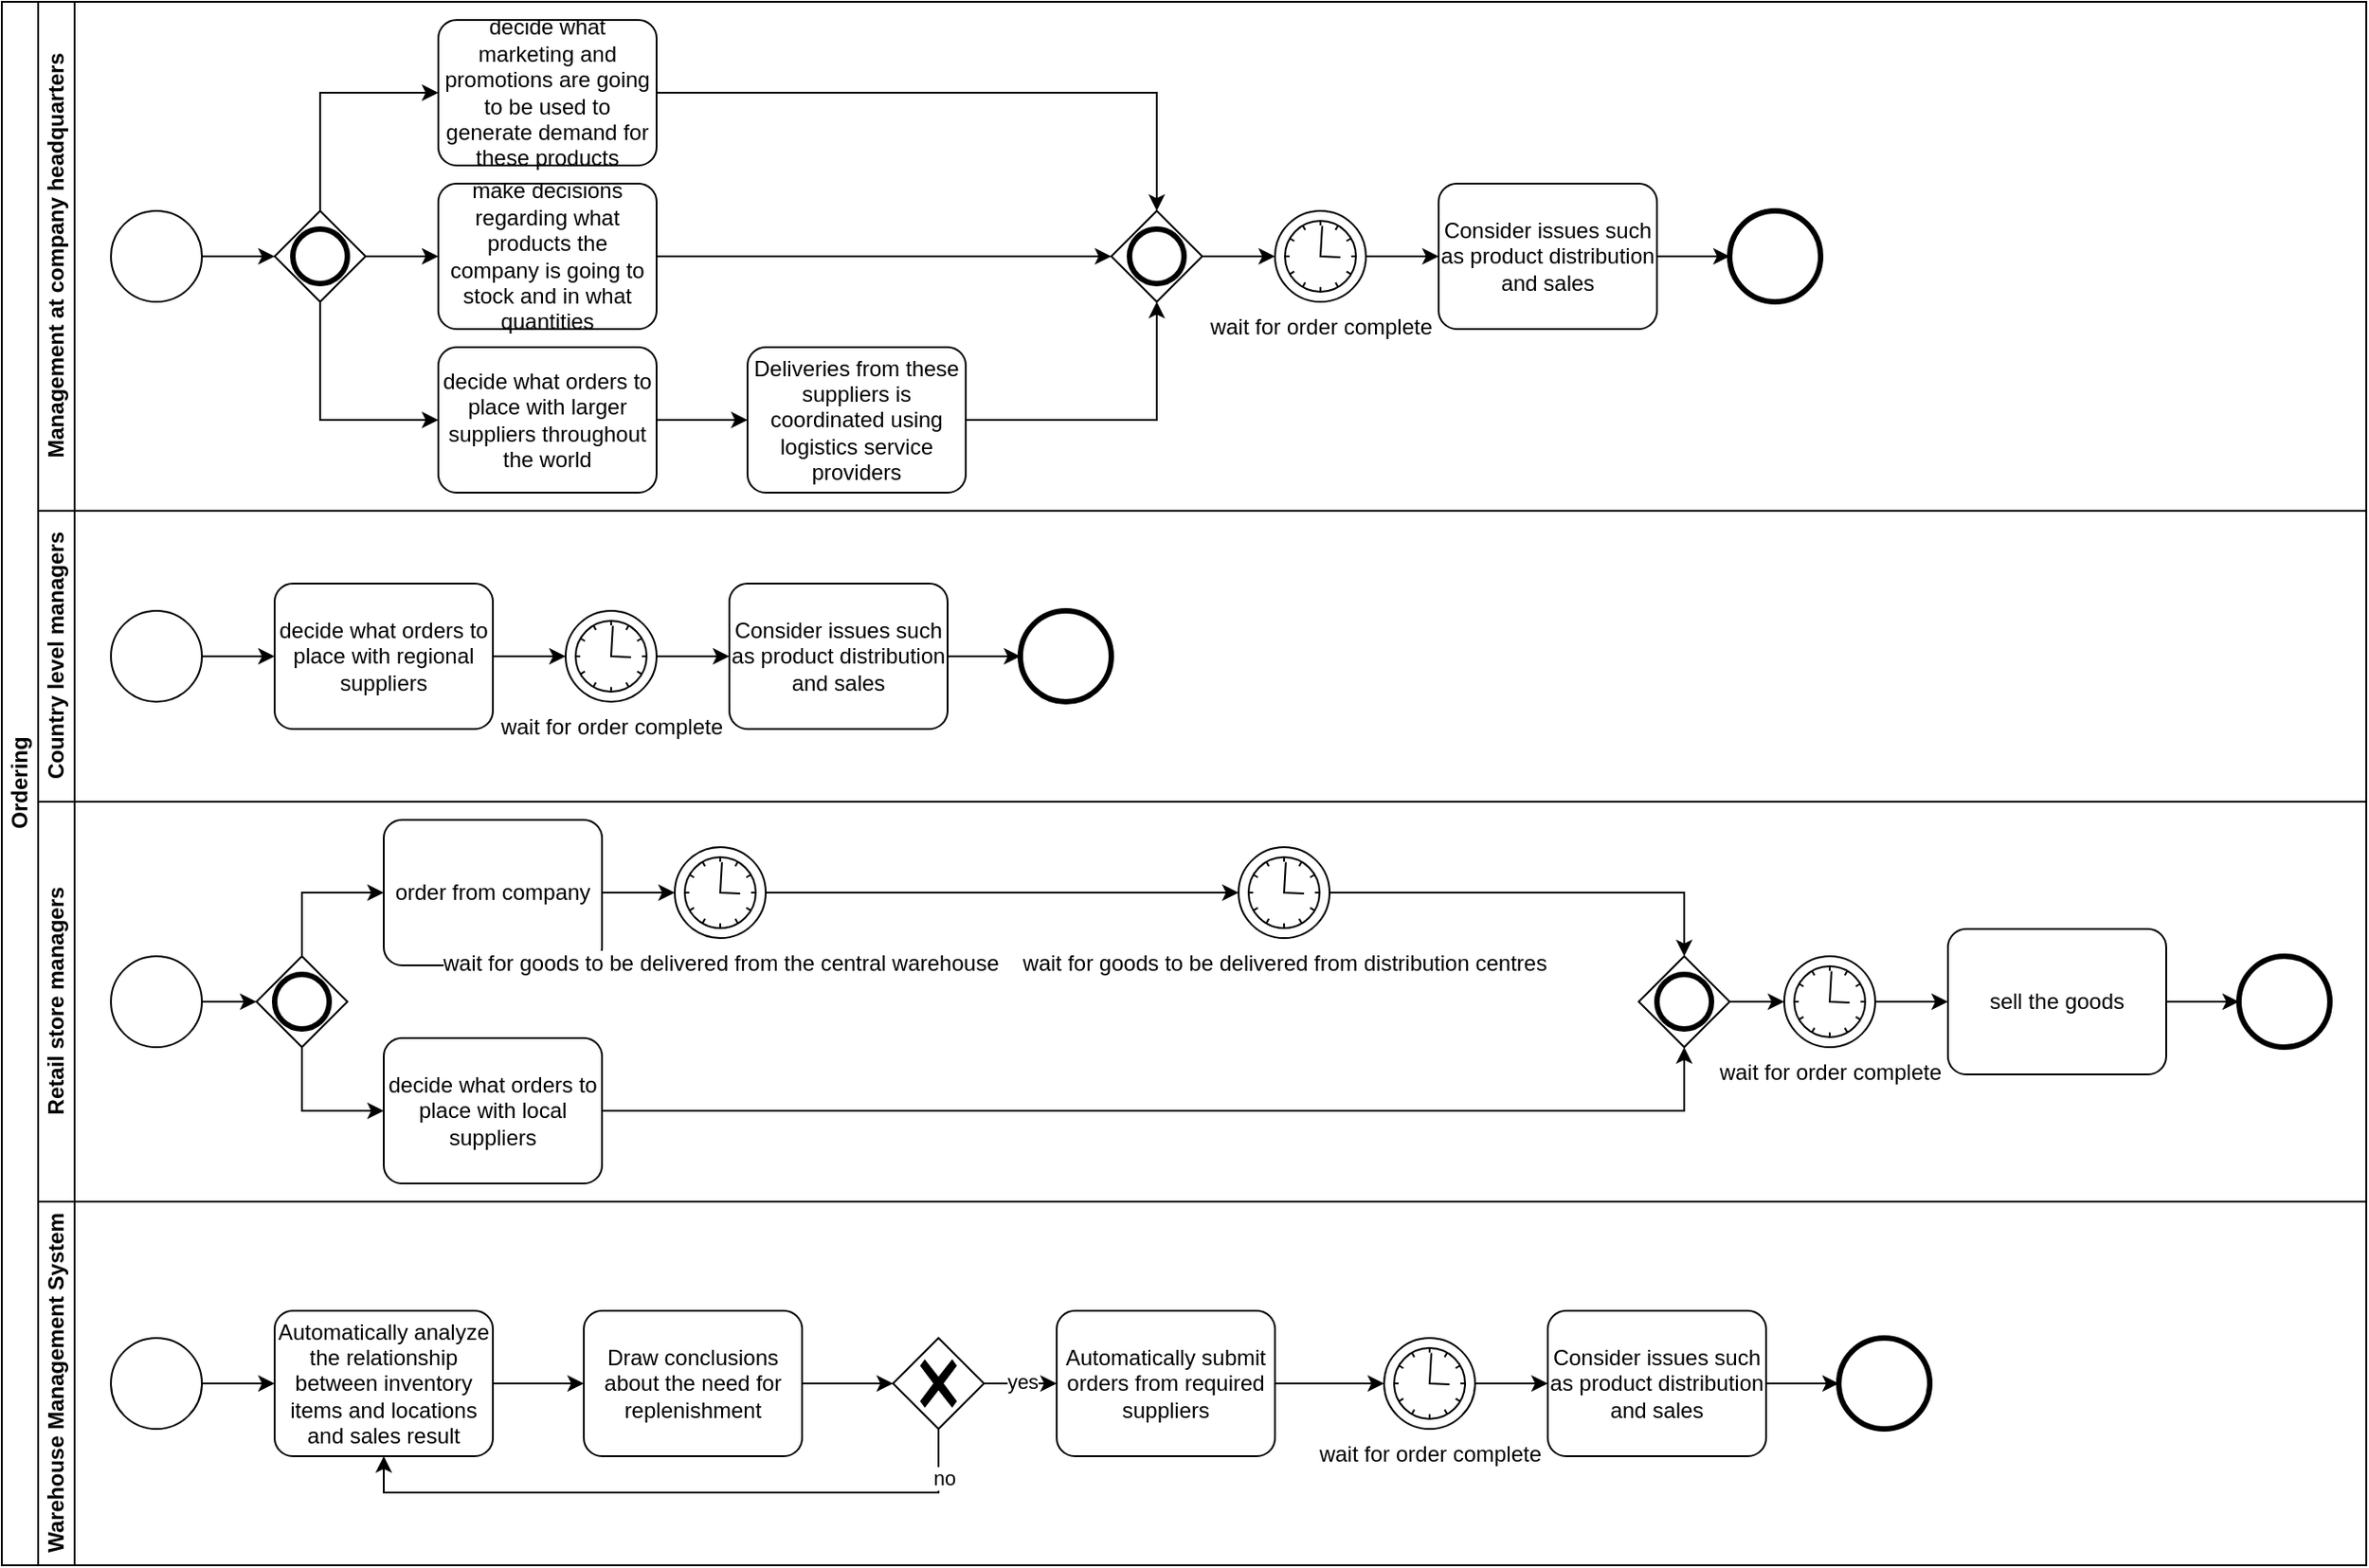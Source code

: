 <mxfile version="20.7.4" type="device"><diagram id="prtHgNgQTEPvFCAcTncT" name="Page-1"><mxGraphModel dx="1578" dy="1058" grid="1" gridSize="10" guides="1" tooltips="1" connect="1" arrows="1" fold="1" page="1" pageScale="1" pageWidth="827" pageHeight="1169" math="0" shadow="0"><root><mxCell id="0"/><mxCell id="1" parent="0"/><mxCell id="dNxyNK7c78bLwvsdeMH5-19" value="Ordering" style="swimlane;html=1;childLayout=stackLayout;resizeParent=1;resizeParentMax=0;horizontal=0;startSize=20;horizontalStack=0;" parent="1" vertex="1"><mxGeometry x="20" y="10" width="1300" height="860" as="geometry"/></mxCell><mxCell id="dNxyNK7c78bLwvsdeMH5-20" value="Management at company headquarters" style="swimlane;html=1;startSize=20;horizontal=0;" parent="dNxyNK7c78bLwvsdeMH5-19" vertex="1"><mxGeometry x="20" width="1280" height="280" as="geometry"/></mxCell><mxCell id="a9WD-MsXqlEqTR5yQKDu-10" style="edgeStyle=orthogonalEdgeStyle;rounded=0;orthogonalLoop=1;jettySize=auto;html=1;" edge="1" parent="dNxyNK7c78bLwvsdeMH5-20" source="jybm4fPGBQml7Ri3tgQ--1" target="a9WD-MsXqlEqTR5yQKDu-9"><mxGeometry relative="1" as="geometry"/></mxCell><mxCell id="jybm4fPGBQml7Ri3tgQ--1" value="" style="points=[[0.145,0.145,0],[0.5,0,0],[0.855,0.145,0],[1,0.5,0],[0.855,0.855,0],[0.5,1,0],[0.145,0.855,0],[0,0.5,0]];shape=mxgraph.bpmn.event;html=1;verticalLabelPosition=bottom;labelBackgroundColor=#ffffff;verticalAlign=top;align=center;perimeter=ellipsePerimeter;outlineConnect=0;aspect=fixed;outline=standard;symbol=general;" parent="dNxyNK7c78bLwvsdeMH5-20" vertex="1"><mxGeometry x="40" y="115" width="50" height="50" as="geometry"/></mxCell><mxCell id="a9WD-MsXqlEqTR5yQKDu-18" style="edgeStyle=orthogonalEdgeStyle;rounded=0;orthogonalLoop=1;jettySize=auto;html=1;entryX=0;entryY=0.5;entryDx=0;entryDy=0;entryPerimeter=0;" edge="1" parent="dNxyNK7c78bLwvsdeMH5-20" source="a9WD-MsXqlEqTR5yQKDu-3" target="a9WD-MsXqlEqTR5yQKDu-16"><mxGeometry relative="1" as="geometry"/></mxCell><mxCell id="a9WD-MsXqlEqTR5yQKDu-3" value="make decisions regarding what products the company is going to stock and in what quantities" style="points=[[0.25,0,0],[0.5,0,0],[0.75,0,0],[1,0.25,0],[1,0.5,0],[1,0.75,0],[0.75,1,0],[0.5,1,0],[0.25,1,0],[0,0.75,0],[0,0.5,0],[0,0.25,0]];shape=mxgraph.bpmn.task;whiteSpace=wrap;rectStyle=rounded;size=10;html=1;taskMarker=abstract;" vertex="1" parent="dNxyNK7c78bLwvsdeMH5-20"><mxGeometry x="220" y="100" width="120" height="80" as="geometry"/></mxCell><mxCell id="a9WD-MsXqlEqTR5yQKDu-17" style="edgeStyle=orthogonalEdgeStyle;rounded=0;orthogonalLoop=1;jettySize=auto;html=1;" edge="1" parent="dNxyNK7c78bLwvsdeMH5-20" source="a9WD-MsXqlEqTR5yQKDu-4" target="a9WD-MsXqlEqTR5yQKDu-16"><mxGeometry relative="1" as="geometry"/></mxCell><mxCell id="a9WD-MsXqlEqTR5yQKDu-4" value="decide what marketing and promotions are going to be used to generate demand for these products" style="points=[[0.25,0,0],[0.5,0,0],[0.75,0,0],[1,0.25,0],[1,0.5,0],[1,0.75,0],[0.75,1,0],[0.5,1,0],[0.25,1,0],[0,0.75,0],[0,0.5,0],[0,0.25,0]];shape=mxgraph.bpmn.task;whiteSpace=wrap;rectStyle=rounded;size=10;html=1;taskMarker=abstract;" vertex="1" parent="dNxyNK7c78bLwvsdeMH5-20"><mxGeometry x="220" y="10" width="120" height="80" as="geometry"/></mxCell><mxCell id="a9WD-MsXqlEqTR5yQKDu-15" style="edgeStyle=orthogonalEdgeStyle;rounded=0;orthogonalLoop=1;jettySize=auto;html=1;" edge="1" parent="dNxyNK7c78bLwvsdeMH5-20" source="a9WD-MsXqlEqTR5yQKDu-7" target="a9WD-MsXqlEqTR5yQKDu-14"><mxGeometry relative="1" as="geometry"/></mxCell><mxCell id="a9WD-MsXqlEqTR5yQKDu-7" value="decide what orders to place with larger suppliers throughout the world" style="points=[[0.25,0,0],[0.5,0,0],[0.75,0,0],[1,0.25,0],[1,0.5,0],[1,0.75,0],[0.75,1,0],[0.5,1,0],[0.25,1,0],[0,0.75,0],[0,0.5,0],[0,0.25,0]];shape=mxgraph.bpmn.task;whiteSpace=wrap;rectStyle=rounded;size=10;html=1;taskMarker=abstract;" vertex="1" parent="dNxyNK7c78bLwvsdeMH5-20"><mxGeometry x="220" y="190" width="120" height="80" as="geometry"/></mxCell><mxCell id="a9WD-MsXqlEqTR5yQKDu-11" style="edgeStyle=orthogonalEdgeStyle;rounded=0;orthogonalLoop=1;jettySize=auto;html=1;" edge="1" parent="dNxyNK7c78bLwvsdeMH5-20" source="a9WD-MsXqlEqTR5yQKDu-9" target="a9WD-MsXqlEqTR5yQKDu-3"><mxGeometry relative="1" as="geometry"/></mxCell><mxCell id="a9WD-MsXqlEqTR5yQKDu-12" style="edgeStyle=orthogonalEdgeStyle;rounded=0;orthogonalLoop=1;jettySize=auto;html=1;entryX=0;entryY=0.5;entryDx=0;entryDy=0;entryPerimeter=0;exitX=0.5;exitY=0;exitDx=0;exitDy=0;exitPerimeter=0;" edge="1" parent="dNxyNK7c78bLwvsdeMH5-20" source="a9WD-MsXqlEqTR5yQKDu-9" target="a9WD-MsXqlEqTR5yQKDu-4"><mxGeometry relative="1" as="geometry"/></mxCell><mxCell id="a9WD-MsXqlEqTR5yQKDu-13" style="edgeStyle=orthogonalEdgeStyle;rounded=0;orthogonalLoop=1;jettySize=auto;html=1;entryX=0;entryY=0.5;entryDx=0;entryDy=0;entryPerimeter=0;exitX=0.5;exitY=1;exitDx=0;exitDy=0;exitPerimeter=0;" edge="1" parent="dNxyNK7c78bLwvsdeMH5-20" source="a9WD-MsXqlEqTR5yQKDu-9" target="a9WD-MsXqlEqTR5yQKDu-7"><mxGeometry relative="1" as="geometry"/></mxCell><mxCell id="a9WD-MsXqlEqTR5yQKDu-9" value="" style="points=[[0.25,0.25,0],[0.5,0,0],[0.75,0.25,0],[1,0.5,0],[0.75,0.75,0],[0.5,1,0],[0.25,0.75,0],[0,0.5,0]];shape=mxgraph.bpmn.gateway2;html=1;verticalLabelPosition=bottom;labelBackgroundColor=#ffffff;verticalAlign=top;align=center;perimeter=rhombusPerimeter;outlineConnect=0;outline=end;symbol=general;" vertex="1" parent="dNxyNK7c78bLwvsdeMH5-20"><mxGeometry x="130" y="115" width="50" height="50" as="geometry"/></mxCell><mxCell id="a9WD-MsXqlEqTR5yQKDu-19" style="edgeStyle=orthogonalEdgeStyle;rounded=0;orthogonalLoop=1;jettySize=auto;html=1;entryX=0.5;entryY=1;entryDx=0;entryDy=0;entryPerimeter=0;" edge="1" parent="dNxyNK7c78bLwvsdeMH5-20" source="a9WD-MsXqlEqTR5yQKDu-14" target="a9WD-MsXqlEqTR5yQKDu-16"><mxGeometry relative="1" as="geometry"/></mxCell><mxCell id="a9WD-MsXqlEqTR5yQKDu-14" value="Deliveries from these suppliers is coordinated using logistics service providers" style="points=[[0.25,0,0],[0.5,0,0],[0.75,0,0],[1,0.25,0],[1,0.5,0],[1,0.75,0],[0.75,1,0],[0.5,1,0],[0.25,1,0],[0,0.75,0],[0,0.5,0],[0,0.25,0]];shape=mxgraph.bpmn.task;whiteSpace=wrap;rectStyle=rounded;size=10;html=1;taskMarker=abstract;" vertex="1" parent="dNxyNK7c78bLwvsdeMH5-20"><mxGeometry x="390" y="190" width="120" height="80" as="geometry"/></mxCell><mxCell id="a9WD-MsXqlEqTR5yQKDu-22" style="edgeStyle=orthogonalEdgeStyle;rounded=0;orthogonalLoop=1;jettySize=auto;html=1;" edge="1" parent="dNxyNK7c78bLwvsdeMH5-20" source="a9WD-MsXqlEqTR5yQKDu-16" target="a9WD-MsXqlEqTR5yQKDu-21"><mxGeometry relative="1" as="geometry"/></mxCell><mxCell id="a9WD-MsXqlEqTR5yQKDu-16" value="" style="points=[[0.25,0.25,0],[0.5,0,0],[0.75,0.25,0],[1,0.5,0],[0.75,0.75,0],[0.5,1,0],[0.25,0.75,0],[0,0.5,0]];shape=mxgraph.bpmn.gateway2;html=1;verticalLabelPosition=bottom;labelBackgroundColor=#ffffff;verticalAlign=top;align=center;perimeter=rhombusPerimeter;outlineConnect=0;outline=end;symbol=general;" vertex="1" parent="dNxyNK7c78bLwvsdeMH5-20"><mxGeometry x="590" y="115" width="50" height="50" as="geometry"/></mxCell><mxCell id="a9WD-MsXqlEqTR5yQKDu-24" style="edgeStyle=orthogonalEdgeStyle;rounded=0;orthogonalLoop=1;jettySize=auto;html=1;" edge="1" parent="dNxyNK7c78bLwvsdeMH5-20" source="a9WD-MsXqlEqTR5yQKDu-21" target="a9WD-MsXqlEqTR5yQKDu-23"><mxGeometry relative="1" as="geometry"/></mxCell><mxCell id="a9WD-MsXqlEqTR5yQKDu-21" value="wait for order complete" style="points=[[0.145,0.145,0],[0.5,0,0],[0.855,0.145,0],[1,0.5,0],[0.855,0.855,0],[0.5,1,0],[0.145,0.855,0],[0,0.5,0]];shape=mxgraph.bpmn.event;html=1;verticalLabelPosition=bottom;labelBackgroundColor=#ffffff;verticalAlign=top;align=center;perimeter=ellipsePerimeter;outlineConnect=0;aspect=fixed;outline=standard;symbol=timer;" vertex="1" parent="dNxyNK7c78bLwvsdeMH5-20"><mxGeometry x="680" y="115" width="50" height="50" as="geometry"/></mxCell><mxCell id="a9WD-MsXqlEqTR5yQKDu-26" style="edgeStyle=orthogonalEdgeStyle;rounded=0;orthogonalLoop=1;jettySize=auto;html=1;" edge="1" parent="dNxyNK7c78bLwvsdeMH5-20" source="a9WD-MsXqlEqTR5yQKDu-23" target="a9WD-MsXqlEqTR5yQKDu-25"><mxGeometry relative="1" as="geometry"/></mxCell><mxCell id="a9WD-MsXqlEqTR5yQKDu-23" value="Consider issues such as product distribution and sales" style="points=[[0.25,0,0],[0.5,0,0],[0.75,0,0],[1,0.25,0],[1,0.5,0],[1,0.75,0],[0.75,1,0],[0.5,1,0],[0.25,1,0],[0,0.75,0],[0,0.5,0],[0,0.25,0]];shape=mxgraph.bpmn.task;whiteSpace=wrap;rectStyle=rounded;size=10;html=1;taskMarker=abstract;" vertex="1" parent="dNxyNK7c78bLwvsdeMH5-20"><mxGeometry x="770" y="100" width="120" height="80" as="geometry"/></mxCell><mxCell id="a9WD-MsXqlEqTR5yQKDu-25" value="" style="points=[[0.145,0.145,0],[0.5,0,0],[0.855,0.145,0],[1,0.5,0],[0.855,0.855,0],[0.5,1,0],[0.145,0.855,0],[0,0.5,0]];shape=mxgraph.bpmn.event;html=1;verticalLabelPosition=bottom;labelBackgroundColor=#ffffff;verticalAlign=top;align=center;perimeter=ellipsePerimeter;outlineConnect=0;aspect=fixed;outline=end;symbol=terminate2;" vertex="1" parent="dNxyNK7c78bLwvsdeMH5-20"><mxGeometry x="930" y="115" width="50" height="50" as="geometry"/></mxCell><mxCell id="dNxyNK7c78bLwvsdeMH5-21" value="Country level managers" style="swimlane;html=1;startSize=20;horizontal=0;" parent="dNxyNK7c78bLwvsdeMH5-19" vertex="1"><mxGeometry x="20" y="280" width="1280" height="160" as="geometry"/></mxCell><mxCell id="a9WD-MsXqlEqTR5yQKDu-29" style="edgeStyle=orthogonalEdgeStyle;rounded=0;orthogonalLoop=1;jettySize=auto;html=1;" edge="1" parent="dNxyNK7c78bLwvsdeMH5-21" source="a9WD-MsXqlEqTR5yQKDu-27" target="a9WD-MsXqlEqTR5yQKDu-28"><mxGeometry relative="1" as="geometry"/></mxCell><mxCell id="a9WD-MsXqlEqTR5yQKDu-27" value="" style="points=[[0.145,0.145,0],[0.5,0,0],[0.855,0.145,0],[1,0.5,0],[0.855,0.855,0],[0.5,1,0],[0.145,0.855,0],[0,0.5,0]];shape=mxgraph.bpmn.event;html=1;verticalLabelPosition=bottom;labelBackgroundColor=#ffffff;verticalAlign=top;align=center;perimeter=ellipsePerimeter;outlineConnect=0;aspect=fixed;outline=standard;symbol=general;" vertex="1" parent="dNxyNK7c78bLwvsdeMH5-21"><mxGeometry x="40" y="55" width="50" height="50" as="geometry"/></mxCell><mxCell id="a9WD-MsXqlEqTR5yQKDu-42" style="edgeStyle=orthogonalEdgeStyle;rounded=0;orthogonalLoop=1;jettySize=auto;html=1;" edge="1" parent="dNxyNK7c78bLwvsdeMH5-21" source="a9WD-MsXqlEqTR5yQKDu-28" target="a9WD-MsXqlEqTR5yQKDu-38"><mxGeometry relative="1" as="geometry"/></mxCell><mxCell id="a9WD-MsXqlEqTR5yQKDu-28" value="decide what orders to place with regional suppliers" style="points=[[0.25,0,0],[0.5,0,0],[0.75,0,0],[1,0.25,0],[1,0.5,0],[1,0.75,0],[0.75,1,0],[0.5,1,0],[0.25,1,0],[0,0.75,0],[0,0.5,0],[0,0.25,0]];shape=mxgraph.bpmn.task;whiteSpace=wrap;rectStyle=rounded;size=10;html=1;taskMarker=abstract;" vertex="1" parent="dNxyNK7c78bLwvsdeMH5-21"><mxGeometry x="130" y="40" width="120" height="80" as="geometry"/></mxCell><mxCell id="a9WD-MsXqlEqTR5yQKDu-38" value="wait for order complete" style="points=[[0.145,0.145,0],[0.5,0,0],[0.855,0.145,0],[1,0.5,0],[0.855,0.855,0],[0.5,1,0],[0.145,0.855,0],[0,0.5,0]];shape=mxgraph.bpmn.event;html=1;verticalLabelPosition=bottom;labelBackgroundColor=#ffffff;verticalAlign=top;align=center;perimeter=ellipsePerimeter;outlineConnect=0;aspect=fixed;outline=standard;symbol=timer;" vertex="1" parent="dNxyNK7c78bLwvsdeMH5-21"><mxGeometry x="290" y="55" width="50" height="50" as="geometry"/></mxCell><mxCell id="a9WD-MsXqlEqTR5yQKDu-40" value="Consider issues such as product distribution and sales" style="points=[[0.25,0,0],[0.5,0,0],[0.75,0,0],[1,0.25,0],[1,0.5,0],[1,0.75,0],[0.75,1,0],[0.5,1,0],[0.25,1,0],[0,0.75,0],[0,0.5,0],[0,0.25,0]];shape=mxgraph.bpmn.task;whiteSpace=wrap;rectStyle=rounded;size=10;html=1;taskMarker=abstract;" vertex="1" parent="dNxyNK7c78bLwvsdeMH5-21"><mxGeometry x="380" y="40" width="120" height="80" as="geometry"/></mxCell><mxCell id="a9WD-MsXqlEqTR5yQKDu-37" style="edgeStyle=orthogonalEdgeStyle;rounded=0;orthogonalLoop=1;jettySize=auto;html=1;" edge="1" parent="dNxyNK7c78bLwvsdeMH5-21" source="a9WD-MsXqlEqTR5yQKDu-38" target="a9WD-MsXqlEqTR5yQKDu-40"><mxGeometry relative="1" as="geometry"/></mxCell><mxCell id="a9WD-MsXqlEqTR5yQKDu-41" value="" style="points=[[0.145,0.145,0],[0.5,0,0],[0.855,0.145,0],[1,0.5,0],[0.855,0.855,0],[0.5,1,0],[0.145,0.855,0],[0,0.5,0]];shape=mxgraph.bpmn.event;html=1;verticalLabelPosition=bottom;labelBackgroundColor=#ffffff;verticalAlign=top;align=center;perimeter=ellipsePerimeter;outlineConnect=0;aspect=fixed;outline=end;symbol=terminate2;" vertex="1" parent="dNxyNK7c78bLwvsdeMH5-21"><mxGeometry x="540" y="55" width="50" height="50" as="geometry"/></mxCell><mxCell id="a9WD-MsXqlEqTR5yQKDu-39" style="edgeStyle=orthogonalEdgeStyle;rounded=0;orthogonalLoop=1;jettySize=auto;html=1;" edge="1" parent="dNxyNK7c78bLwvsdeMH5-21" source="a9WD-MsXqlEqTR5yQKDu-40" target="a9WD-MsXqlEqTR5yQKDu-41"><mxGeometry relative="1" as="geometry"/></mxCell><mxCell id="a9WD-MsXqlEqTR5yQKDu-1" value="Retail store managers" style="swimlane;html=1;startSize=20;horizontal=0;" vertex="1" parent="dNxyNK7c78bLwvsdeMH5-19"><mxGeometry x="20" y="440" width="1280" height="220" as="geometry"/></mxCell><mxCell id="a9WD-MsXqlEqTR5yQKDu-54" style="edgeStyle=orthogonalEdgeStyle;rounded=0;orthogonalLoop=1;jettySize=auto;html=1;" edge="1" parent="a9WD-MsXqlEqTR5yQKDu-1" source="a9WD-MsXqlEqTR5yQKDu-44" target="a9WD-MsXqlEqTR5yQKDu-52"><mxGeometry relative="1" as="geometry"/></mxCell><mxCell id="a9WD-MsXqlEqTR5yQKDu-44" value="" style="points=[[0.145,0.145,0],[0.5,0,0],[0.855,0.145,0],[1,0.5,0],[0.855,0.855,0],[0.5,1,0],[0.145,0.855,0],[0,0.5,0]];shape=mxgraph.bpmn.event;html=1;verticalLabelPosition=bottom;labelBackgroundColor=#ffffff;verticalAlign=top;align=center;perimeter=ellipsePerimeter;outlineConnect=0;aspect=fixed;outline=standard;symbol=general;" vertex="1" parent="a9WD-MsXqlEqTR5yQKDu-1"><mxGeometry x="40" y="85" width="50" height="50" as="geometry"/></mxCell><mxCell id="a9WD-MsXqlEqTR5yQKDu-46" value="decide what orders to place with local suppliers" style="points=[[0.25,0,0],[0.5,0,0],[0.75,0,0],[1,0.25,0],[1,0.5,0],[1,0.75,0],[0.75,1,0],[0.5,1,0],[0.25,1,0],[0,0.75,0],[0,0.5,0],[0,0.25,0]];shape=mxgraph.bpmn.task;whiteSpace=wrap;rectStyle=rounded;size=10;html=1;taskMarker=abstract;" vertex="1" parent="a9WD-MsXqlEqTR5yQKDu-1"><mxGeometry x="190" y="130" width="120" height="80" as="geometry"/></mxCell><mxCell id="a9WD-MsXqlEqTR5yQKDu-47" value="wait for order complete" style="points=[[0.145,0.145,0],[0.5,0,0],[0.855,0.145,0],[1,0.5,0],[0.855,0.855,0],[0.5,1,0],[0.145,0.855,0],[0,0.5,0]];shape=mxgraph.bpmn.event;html=1;verticalLabelPosition=bottom;labelBackgroundColor=#ffffff;verticalAlign=top;align=center;perimeter=ellipsePerimeter;outlineConnect=0;aspect=fixed;outline=standard;symbol=timer;" vertex="1" parent="a9WD-MsXqlEqTR5yQKDu-1"><mxGeometry x="960" y="85" width="50" height="50" as="geometry"/></mxCell><mxCell id="a9WD-MsXqlEqTR5yQKDu-45" style="edgeStyle=orthogonalEdgeStyle;rounded=0;orthogonalLoop=1;jettySize=auto;html=1;entryX=0.5;entryY=1;entryDx=0;entryDy=0;entryPerimeter=0;" edge="1" parent="a9WD-MsXqlEqTR5yQKDu-1" source="a9WD-MsXqlEqTR5yQKDu-46" target="a9WD-MsXqlEqTR5yQKDu-61"><mxGeometry relative="1" as="geometry"/></mxCell><mxCell id="a9WD-MsXqlEqTR5yQKDu-48" value="sell the goods" style="points=[[0.25,0,0],[0.5,0,0],[0.75,0,0],[1,0.25,0],[1,0.5,0],[1,0.75,0],[0.75,1,0],[0.5,1,0],[0.25,1,0],[0,0.75,0],[0,0.5,0],[0,0.25,0]];shape=mxgraph.bpmn.task;whiteSpace=wrap;rectStyle=rounded;size=10;html=1;taskMarker=abstract;" vertex="1" parent="a9WD-MsXqlEqTR5yQKDu-1"><mxGeometry x="1050" y="70" width="120" height="80" as="geometry"/></mxCell><mxCell id="a9WD-MsXqlEqTR5yQKDu-49" style="edgeStyle=orthogonalEdgeStyle;rounded=0;orthogonalLoop=1;jettySize=auto;html=1;" edge="1" parent="a9WD-MsXqlEqTR5yQKDu-1" source="a9WD-MsXqlEqTR5yQKDu-47" target="a9WD-MsXqlEqTR5yQKDu-48"><mxGeometry relative="1" as="geometry"/></mxCell><mxCell id="a9WD-MsXqlEqTR5yQKDu-50" value="" style="points=[[0.145,0.145,0],[0.5,0,0],[0.855,0.145,0],[1,0.5,0],[0.855,0.855,0],[0.5,1,0],[0.145,0.855,0],[0,0.5,0]];shape=mxgraph.bpmn.event;html=1;verticalLabelPosition=bottom;labelBackgroundColor=#ffffff;verticalAlign=top;align=center;perimeter=ellipsePerimeter;outlineConnect=0;aspect=fixed;outline=end;symbol=terminate2;" vertex="1" parent="a9WD-MsXqlEqTR5yQKDu-1"><mxGeometry x="1210" y="85" width="50" height="50" as="geometry"/></mxCell><mxCell id="a9WD-MsXqlEqTR5yQKDu-51" style="edgeStyle=orthogonalEdgeStyle;rounded=0;orthogonalLoop=1;jettySize=auto;html=1;" edge="1" parent="a9WD-MsXqlEqTR5yQKDu-1" source="a9WD-MsXqlEqTR5yQKDu-48" target="a9WD-MsXqlEqTR5yQKDu-50"><mxGeometry relative="1" as="geometry"/></mxCell><mxCell id="a9WD-MsXqlEqTR5yQKDu-55" style="edgeStyle=orthogonalEdgeStyle;rounded=0;orthogonalLoop=1;jettySize=auto;html=1;entryX=0;entryY=0.5;entryDx=0;entryDy=0;entryPerimeter=0;exitX=0.5;exitY=1;exitDx=0;exitDy=0;exitPerimeter=0;" edge="1" parent="a9WD-MsXqlEqTR5yQKDu-1" source="a9WD-MsXqlEqTR5yQKDu-52" target="a9WD-MsXqlEqTR5yQKDu-46"><mxGeometry relative="1" as="geometry"/></mxCell><mxCell id="a9WD-MsXqlEqTR5yQKDu-59" style="edgeStyle=orthogonalEdgeStyle;rounded=0;orthogonalLoop=1;jettySize=auto;html=1;entryX=0;entryY=0.5;entryDx=0;entryDy=0;entryPerimeter=0;exitX=0.5;exitY=0;exitDx=0;exitDy=0;exitPerimeter=0;" edge="1" parent="a9WD-MsXqlEqTR5yQKDu-1" source="a9WD-MsXqlEqTR5yQKDu-52" target="a9WD-MsXqlEqTR5yQKDu-58"><mxGeometry relative="1" as="geometry"/></mxCell><mxCell id="a9WD-MsXqlEqTR5yQKDu-52" value="" style="points=[[0.25,0.25,0],[0.5,0,0],[0.75,0.25,0],[1,0.5,0],[0.75,0.75,0],[0.5,1,0],[0.25,0.75,0],[0,0.5,0]];shape=mxgraph.bpmn.gateway2;html=1;verticalLabelPosition=bottom;labelBackgroundColor=#ffffff;verticalAlign=top;align=center;perimeter=rhombusPerimeter;outlineConnect=0;outline=end;symbol=general;" vertex="1" parent="a9WD-MsXqlEqTR5yQKDu-1"><mxGeometry x="120" y="85" width="50" height="50" as="geometry"/></mxCell><mxCell id="a9WD-MsXqlEqTR5yQKDu-66" style="edgeStyle=orthogonalEdgeStyle;rounded=0;orthogonalLoop=1;jettySize=auto;html=1;entryX=0;entryY=0.5;entryDx=0;entryDy=0;entryPerimeter=0;" edge="1" parent="a9WD-MsXqlEqTR5yQKDu-1" source="a9WD-MsXqlEqTR5yQKDu-58" target="a9WD-MsXqlEqTR5yQKDu-65"><mxGeometry relative="1" as="geometry"/></mxCell><mxCell id="a9WD-MsXqlEqTR5yQKDu-58" value="order from company" style="points=[[0.25,0,0],[0.5,0,0],[0.75,0,0],[1,0.25,0],[1,0.5,0],[1,0.75,0],[0.75,1,0],[0.5,1,0],[0.25,1,0],[0,0.75,0],[0,0.5,0],[0,0.25,0]];shape=mxgraph.bpmn.task;whiteSpace=wrap;rectStyle=rounded;size=10;html=1;taskMarker=abstract;" vertex="1" parent="a9WD-MsXqlEqTR5yQKDu-1"><mxGeometry x="190" y="10" width="120" height="80" as="geometry"/></mxCell><mxCell id="a9WD-MsXqlEqTR5yQKDu-63" style="edgeStyle=orthogonalEdgeStyle;rounded=0;orthogonalLoop=1;jettySize=auto;html=1;" edge="1" parent="a9WD-MsXqlEqTR5yQKDu-1" source="a9WD-MsXqlEqTR5yQKDu-61" target="a9WD-MsXqlEqTR5yQKDu-47"><mxGeometry relative="1" as="geometry"/></mxCell><mxCell id="a9WD-MsXqlEqTR5yQKDu-61" value="" style="points=[[0.25,0.25,0],[0.5,0,0],[0.75,0.25,0],[1,0.5,0],[0.75,0.75,0],[0.5,1,0],[0.25,0.75,0],[0,0.5,0]];shape=mxgraph.bpmn.gateway2;html=1;verticalLabelPosition=bottom;labelBackgroundColor=#ffffff;verticalAlign=top;align=center;perimeter=rhombusPerimeter;outlineConnect=0;outline=end;symbol=general;" vertex="1" parent="a9WD-MsXqlEqTR5yQKDu-1"><mxGeometry x="880" y="85" width="50" height="50" as="geometry"/></mxCell><mxCell id="a9WD-MsXqlEqTR5yQKDu-65" value="wait for&amp;nbsp;goods to be delivered from the central warehouse" style="points=[[0.145,0.145,0],[0.5,0,0],[0.855,0.145,0],[1,0.5,0],[0.855,0.855,0],[0.5,1,0],[0.145,0.855,0],[0,0.5,0]];shape=mxgraph.bpmn.event;html=1;verticalLabelPosition=bottom;labelBackgroundColor=#ffffff;verticalAlign=top;align=center;perimeter=ellipsePerimeter;outlineConnect=0;aspect=fixed;outline=standard;symbol=timer;" vertex="1" parent="a9WD-MsXqlEqTR5yQKDu-1"><mxGeometry x="350" y="25" width="50" height="50" as="geometry"/></mxCell><mxCell id="a9WD-MsXqlEqTR5yQKDu-69" style="edgeStyle=orthogonalEdgeStyle;rounded=0;orthogonalLoop=1;jettySize=auto;html=1;entryX=0.5;entryY=0;entryDx=0;entryDy=0;entryPerimeter=0;" edge="1" parent="a9WD-MsXqlEqTR5yQKDu-1" source="a9WD-MsXqlEqTR5yQKDu-68" target="a9WD-MsXqlEqTR5yQKDu-61"><mxGeometry relative="1" as="geometry"/></mxCell><mxCell id="a9WD-MsXqlEqTR5yQKDu-68" value="wait for&amp;nbsp;goods to be delivered from distribution centres" style="points=[[0.145,0.145,0],[0.5,0,0],[0.855,0.145,0],[1,0.5,0],[0.855,0.855,0],[0.5,1,0],[0.145,0.855,0],[0,0.5,0]];shape=mxgraph.bpmn.event;html=1;verticalLabelPosition=bottom;labelBackgroundColor=#ffffff;verticalAlign=top;align=center;perimeter=ellipsePerimeter;outlineConnect=0;aspect=fixed;outline=standard;symbol=timer;" vertex="1" parent="a9WD-MsXqlEqTR5yQKDu-1"><mxGeometry x="660" y="25" width="50" height="50" as="geometry"/></mxCell><mxCell id="a9WD-MsXqlEqTR5yQKDu-67" style="edgeStyle=orthogonalEdgeStyle;rounded=0;orthogonalLoop=1;jettySize=auto;html=1;" edge="1" parent="a9WD-MsXqlEqTR5yQKDu-1" source="a9WD-MsXqlEqTR5yQKDu-65" target="a9WD-MsXqlEqTR5yQKDu-68"><mxGeometry relative="1" as="geometry"><mxPoint x="570" y="50" as="targetPoint"/></mxGeometry></mxCell><mxCell id="a9WD-MsXqlEqTR5yQKDu-2" value="Warehouse Management System" style="swimlane;html=1;startSize=20;horizontal=0;" vertex="1" parent="dNxyNK7c78bLwvsdeMH5-19"><mxGeometry x="20" y="660" width="1280" height="200" as="geometry"/></mxCell><mxCell id="a9WD-MsXqlEqTR5yQKDu-72" style="edgeStyle=orthogonalEdgeStyle;rounded=0;orthogonalLoop=1;jettySize=auto;html=1;" edge="1" parent="a9WD-MsXqlEqTR5yQKDu-2" source="a9WD-MsXqlEqTR5yQKDu-70" target="a9WD-MsXqlEqTR5yQKDu-71"><mxGeometry relative="1" as="geometry"/></mxCell><mxCell id="a9WD-MsXqlEqTR5yQKDu-70" value="" style="points=[[0.145,0.145,0],[0.5,0,0],[0.855,0.145,0],[1,0.5,0],[0.855,0.855,0],[0.5,1,0],[0.145,0.855,0],[0,0.5,0]];shape=mxgraph.bpmn.event;html=1;verticalLabelPosition=bottom;labelBackgroundColor=#ffffff;verticalAlign=top;align=center;perimeter=ellipsePerimeter;outlineConnect=0;aspect=fixed;outline=standard;symbol=general;" vertex="1" parent="a9WD-MsXqlEqTR5yQKDu-2"><mxGeometry x="40" y="75" width="50" height="50" as="geometry"/></mxCell><mxCell id="a9WD-MsXqlEqTR5yQKDu-74" style="edgeStyle=orthogonalEdgeStyle;rounded=0;orthogonalLoop=1;jettySize=auto;html=1;" edge="1" parent="a9WD-MsXqlEqTR5yQKDu-2" source="a9WD-MsXqlEqTR5yQKDu-71" target="a9WD-MsXqlEqTR5yQKDu-73"><mxGeometry relative="1" as="geometry"/></mxCell><mxCell id="a9WD-MsXqlEqTR5yQKDu-71" value="Automatically analyze the relationship between inventory items and locations and sales result" style="points=[[0.25,0,0],[0.5,0,0],[0.75,0,0],[1,0.25,0],[1,0.5,0],[1,0.75,0],[0.75,1,0],[0.5,1,0],[0.25,1,0],[0,0.75,0],[0,0.5,0],[0,0.25,0]];shape=mxgraph.bpmn.task;whiteSpace=wrap;rectStyle=rounded;size=10;html=1;taskMarker=abstract;" vertex="1" parent="a9WD-MsXqlEqTR5yQKDu-2"><mxGeometry x="130" y="60" width="120" height="80" as="geometry"/></mxCell><mxCell id="a9WD-MsXqlEqTR5yQKDu-76" style="edgeStyle=orthogonalEdgeStyle;rounded=0;orthogonalLoop=1;jettySize=auto;html=1;" edge="1" parent="a9WD-MsXqlEqTR5yQKDu-2" source="a9WD-MsXqlEqTR5yQKDu-73" target="a9WD-MsXqlEqTR5yQKDu-75"><mxGeometry relative="1" as="geometry"/></mxCell><mxCell id="a9WD-MsXqlEqTR5yQKDu-73" value="Draw conclusions about the need for replenishment" style="points=[[0.25,0,0],[0.5,0,0],[0.75,0,0],[1,0.25,0],[1,0.5,0],[1,0.75,0],[0.75,1,0],[0.5,1,0],[0.25,1,0],[0,0.75,0],[0,0.5,0],[0,0.25,0]];shape=mxgraph.bpmn.task;whiteSpace=wrap;rectStyle=rounded;size=10;html=1;taskMarker=abstract;" vertex="1" parent="a9WD-MsXqlEqTR5yQKDu-2"><mxGeometry x="300" y="60" width="120" height="80" as="geometry"/></mxCell><mxCell id="a9WD-MsXqlEqTR5yQKDu-79" style="edgeStyle=orthogonalEdgeStyle;rounded=0;orthogonalLoop=1;jettySize=auto;html=1;exitX=1;exitY=0.5;exitDx=0;exitDy=0;exitPerimeter=0;" edge="1" parent="a9WD-MsXqlEqTR5yQKDu-2" source="a9WD-MsXqlEqTR5yQKDu-75" target="a9WD-MsXqlEqTR5yQKDu-77"><mxGeometry relative="1" as="geometry"/></mxCell><mxCell id="a9WD-MsXqlEqTR5yQKDu-80" value="yes" style="edgeLabel;html=1;align=center;verticalAlign=middle;resizable=0;points=[];" vertex="1" connectable="0" parent="a9WD-MsXqlEqTR5yQKDu-79"><mxGeometry x="0.047" y="1" relative="1" as="geometry"><mxPoint as="offset"/></mxGeometry></mxCell><mxCell id="a9WD-MsXqlEqTR5yQKDu-81" style="edgeStyle=orthogonalEdgeStyle;rounded=0;orthogonalLoop=1;jettySize=auto;html=1;entryX=0.5;entryY=1;entryDx=0;entryDy=0;entryPerimeter=0;exitX=0.5;exitY=1;exitDx=0;exitDy=0;exitPerimeter=0;" edge="1" parent="a9WD-MsXqlEqTR5yQKDu-2" source="a9WD-MsXqlEqTR5yQKDu-75" target="a9WD-MsXqlEqTR5yQKDu-71"><mxGeometry relative="1" as="geometry"/></mxCell><mxCell id="a9WD-MsXqlEqTR5yQKDu-82" value="no" style="edgeLabel;html=1;align=center;verticalAlign=middle;resizable=0;points=[];" vertex="1" connectable="0" parent="a9WD-MsXqlEqTR5yQKDu-81"><mxGeometry x="-0.85" y="3" relative="1" as="geometry"><mxPoint as="offset"/></mxGeometry></mxCell><mxCell id="a9WD-MsXqlEqTR5yQKDu-75" value="" style="points=[[0.25,0.25,0],[0.5,0,0],[0.75,0.25,0],[1,0.5,0],[0.75,0.75,0],[0.5,1,0],[0.25,0.75,0],[0,0.5,0]];shape=mxgraph.bpmn.gateway2;html=1;verticalLabelPosition=bottom;labelBackgroundColor=#ffffff;verticalAlign=top;align=center;perimeter=rhombusPerimeter;outlineConnect=0;outline=none;symbol=none;gwType=exclusive;" vertex="1" parent="a9WD-MsXqlEqTR5yQKDu-2"><mxGeometry x="470" y="75" width="50" height="50" as="geometry"/></mxCell><mxCell id="a9WD-MsXqlEqTR5yQKDu-86" style="edgeStyle=orthogonalEdgeStyle;rounded=0;orthogonalLoop=1;jettySize=auto;html=1;" edge="1" parent="a9WD-MsXqlEqTR5yQKDu-2" source="a9WD-MsXqlEqTR5yQKDu-77" target="a9WD-MsXqlEqTR5yQKDu-83"><mxGeometry relative="1" as="geometry"/></mxCell><mxCell id="a9WD-MsXqlEqTR5yQKDu-77" value="Automatically submit orders from required suppliers" style="points=[[0.25,0,0],[0.5,0,0],[0.75,0,0],[1,0.25,0],[1,0.5,0],[1,0.75,0],[0.75,1,0],[0.5,1,0],[0.25,1,0],[0,0.75,0],[0,0.5,0],[0,0.25,0]];shape=mxgraph.bpmn.task;whiteSpace=wrap;rectStyle=rounded;size=10;html=1;taskMarker=abstract;" vertex="1" parent="a9WD-MsXqlEqTR5yQKDu-2"><mxGeometry x="560" y="60" width="120" height="80" as="geometry"/></mxCell><mxCell id="a9WD-MsXqlEqTR5yQKDu-87" style="edgeStyle=orthogonalEdgeStyle;rounded=0;orthogonalLoop=1;jettySize=auto;html=1;" edge="1" parent="a9WD-MsXqlEqTR5yQKDu-2" source="a9WD-MsXqlEqTR5yQKDu-83" target="a9WD-MsXqlEqTR5yQKDu-84"><mxGeometry relative="1" as="geometry"/></mxCell><mxCell id="a9WD-MsXqlEqTR5yQKDu-83" value="wait for order complete" style="points=[[0.145,0.145,0],[0.5,0,0],[0.855,0.145,0],[1,0.5,0],[0.855,0.855,0],[0.5,1,0],[0.145,0.855,0],[0,0.5,0]];shape=mxgraph.bpmn.event;html=1;verticalLabelPosition=bottom;labelBackgroundColor=#ffffff;verticalAlign=top;align=center;perimeter=ellipsePerimeter;outlineConnect=0;aspect=fixed;outline=standard;symbol=timer;" vertex="1" parent="a9WD-MsXqlEqTR5yQKDu-2"><mxGeometry x="740" y="75" width="50" height="50" as="geometry"/></mxCell><mxCell id="a9WD-MsXqlEqTR5yQKDu-88" style="edgeStyle=orthogonalEdgeStyle;rounded=0;orthogonalLoop=1;jettySize=auto;html=1;" edge="1" parent="a9WD-MsXqlEqTR5yQKDu-2" source="a9WD-MsXqlEqTR5yQKDu-84" target="a9WD-MsXqlEqTR5yQKDu-85"><mxGeometry relative="1" as="geometry"/></mxCell><mxCell id="a9WD-MsXqlEqTR5yQKDu-84" value="Consider issues such as product distribution and sales" style="points=[[0.25,0,0],[0.5,0,0],[0.75,0,0],[1,0.25,0],[1,0.5,0],[1,0.75,0],[0.75,1,0],[0.5,1,0],[0.25,1,0],[0,0.75,0],[0,0.5,0],[0,0.25,0]];shape=mxgraph.bpmn.task;whiteSpace=wrap;rectStyle=rounded;size=10;html=1;taskMarker=abstract;" vertex="1" parent="a9WD-MsXqlEqTR5yQKDu-2"><mxGeometry x="830" y="60" width="120" height="80" as="geometry"/></mxCell><mxCell id="a9WD-MsXqlEqTR5yQKDu-85" value="" style="points=[[0.145,0.145,0],[0.5,0,0],[0.855,0.145,0],[1,0.5,0],[0.855,0.855,0],[0.5,1,0],[0.145,0.855,0],[0,0.5,0]];shape=mxgraph.bpmn.event;html=1;verticalLabelPosition=bottom;labelBackgroundColor=#ffffff;verticalAlign=top;align=center;perimeter=ellipsePerimeter;outlineConnect=0;aspect=fixed;outline=end;symbol=terminate2;" vertex="1" parent="a9WD-MsXqlEqTR5yQKDu-2"><mxGeometry x="990" y="75" width="50" height="50" as="geometry"/></mxCell></root></mxGraphModel></diagram></mxfile>